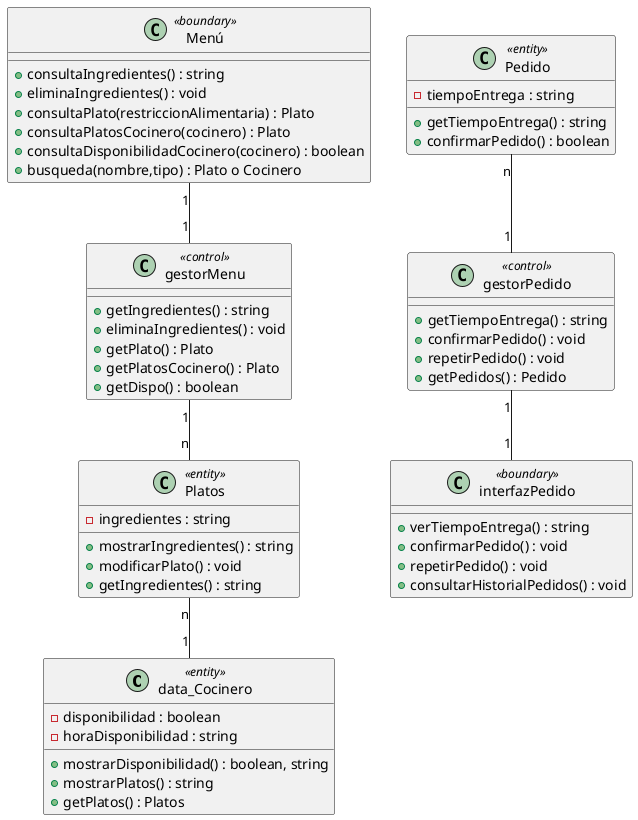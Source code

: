 @startuml

class "data_Cocinero" as Cocinero <<entity>>
{
   -disponibilidad : boolean
   -horaDisponibilidad : string
   +mostrarDisponibilidad() : boolean, string
   +mostrarPlatos() : string
   +getPlatos() : Platos
}
class Pedido <<entity>>
{
   -tiempoEntrega : string
   +getTiempoEntrega() : string
   +confirmarPedido() : boolean
}
class Platos <<entity>>
{
   -ingredientes : string
   +mostrarIngredientes() : string
   +modificarPlato() : void
   +getIngredientes() : string
}

class Menú <<boundary>>
{
   +consultaIngredientes() : string
   +eliminaIngredientes() : void
   +consultaPlato(restriccionAlimentaria) : Plato
   +consultaPlatosCocinero(cocinero) : Plato
   +consultaDisponibilidadCocinero(cocinero) : boolean
   +busqueda(nombre,tipo) : Plato o Cocinero
}
class interfazPedido <<boundary>>
{
   +verTiempoEntrega() : string
   +confirmarPedido() : void
   +repetirPedido() : void
   +consultarHistorialPedidos() : void
}
class gestorPedido <<control>>
{
   +getTiempoEntrega() : string
   +confirmarPedido() : void
   +repetirPedido() : void
   +getPedidos() : Pedido
}
class gestorMenu <<control>>
{
   +getIngredientes() : string
   +eliminaIngredientes() : void
   +getPlato() : Plato
   +getPlatosCocinero() : Plato
   +getDispo() : boolean
}
Pedido "n"--"1" gestorPedido
gestorPedido "1"-- "1" interfazPedido
Platos "n" -- "1" Cocinero
Menú "1"--"1" gestorMenu
gestorMenu "1"--"n" Platos
@enduml
